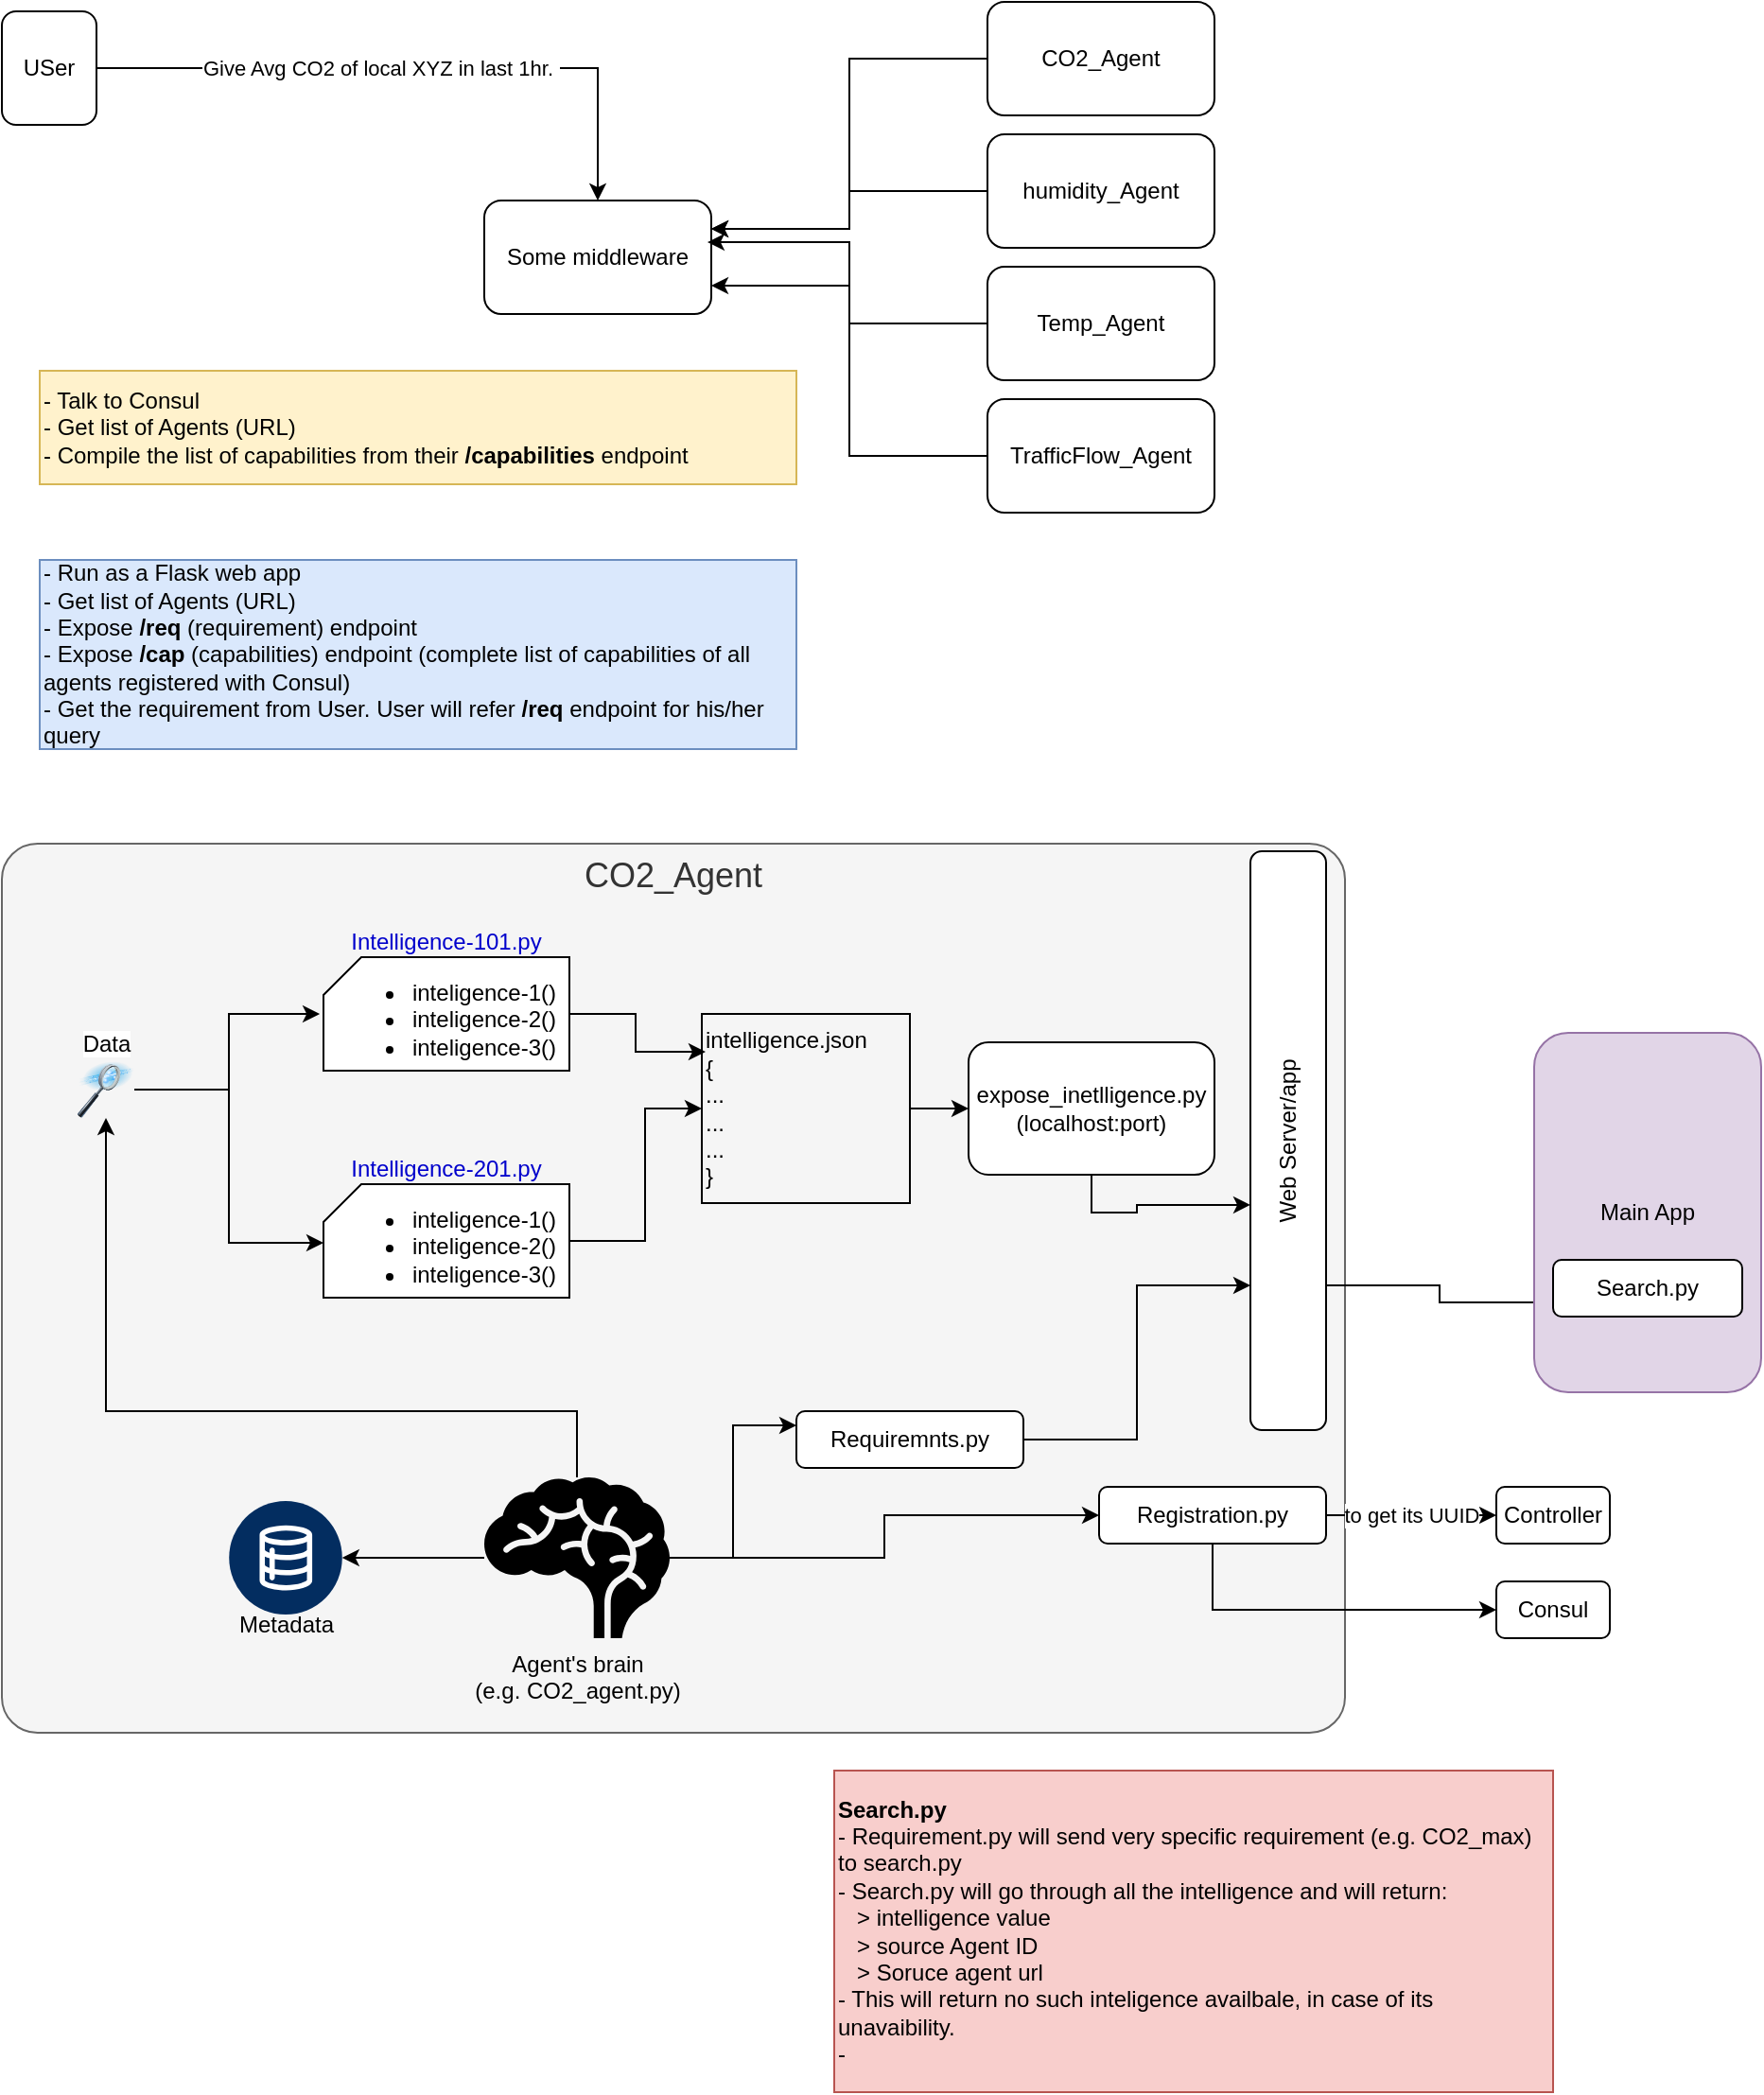 <mxfile version="26.2.2">
  <diagram name="Page-1" id="2bi3LV0N5xY3qcntG5ps">
    <mxGraphModel dx="1428" dy="841" grid="1" gridSize="10" guides="1" tooltips="1" connect="1" arrows="1" fold="1" page="1" pageScale="1" pageWidth="850" pageHeight="1100" math="0" shadow="0">
      <root>
        <mxCell id="0" />
        <mxCell id="1" parent="0" />
        <mxCell id="Mlepfucc1mYTzwGkjZDK-5" value="Give Avg CO2 of local XYZ in last 1hr.&amp;nbsp;" style="edgeStyle=orthogonalEdgeStyle;rounded=0;orthogonalLoop=1;jettySize=auto;html=1;" parent="1" source="Mlepfucc1mYTzwGkjZDK-2" target="Mlepfucc1mYTzwGkjZDK-3" edge="1">
          <mxGeometry x="-0.104" relative="1" as="geometry">
            <mxPoint as="offset" />
          </mxGeometry>
        </mxCell>
        <mxCell id="Mlepfucc1mYTzwGkjZDK-2" value="USer" style="rounded=1;whiteSpace=wrap;html=1;" parent="1" vertex="1">
          <mxGeometry x="50" y="350" width="50" height="60" as="geometry" />
        </mxCell>
        <mxCell id="Mlepfucc1mYTzwGkjZDK-3" value="Some middleware" style="rounded=1;whiteSpace=wrap;html=1;" parent="1" vertex="1">
          <mxGeometry x="305" y="450" width="120" height="60" as="geometry" />
        </mxCell>
        <mxCell id="Mlepfucc1mYTzwGkjZDK-10" style="edgeStyle=orthogonalEdgeStyle;rounded=0;orthogonalLoop=1;jettySize=auto;html=1;entryX=1;entryY=0.25;entryDx=0;entryDy=0;" parent="1" source="Mlepfucc1mYTzwGkjZDK-4" target="Mlepfucc1mYTzwGkjZDK-3" edge="1">
          <mxGeometry relative="1" as="geometry" />
        </mxCell>
        <mxCell id="Mlepfucc1mYTzwGkjZDK-4" value="CO2_Agent" style="rounded=1;whiteSpace=wrap;html=1;" parent="1" vertex="1">
          <mxGeometry x="571" y="345" width="120" height="60" as="geometry" />
        </mxCell>
        <mxCell id="Mlepfucc1mYTzwGkjZDK-11" style="edgeStyle=orthogonalEdgeStyle;rounded=0;orthogonalLoop=1;jettySize=auto;html=1;entryX=1;entryY=0.25;entryDx=0;entryDy=0;" parent="1" source="Mlepfucc1mYTzwGkjZDK-7" target="Mlepfucc1mYTzwGkjZDK-3" edge="1">
          <mxGeometry relative="1" as="geometry" />
        </mxCell>
        <mxCell id="Mlepfucc1mYTzwGkjZDK-7" value="humidity_Agent" style="rounded=1;whiteSpace=wrap;html=1;" parent="1" vertex="1">
          <mxGeometry x="571" y="415" width="120" height="60" as="geometry" />
        </mxCell>
        <mxCell id="Mlepfucc1mYTzwGkjZDK-8" value="Temp&lt;span style=&quot;background-color: transparent; color: light-dark(rgb(0, 0, 0), rgb(255, 255, 255));&quot;&gt;_Agent&lt;/span&gt;" style="rounded=1;whiteSpace=wrap;html=1;" parent="1" vertex="1">
          <mxGeometry x="571" y="485" width="120" height="60" as="geometry" />
        </mxCell>
        <mxCell id="Mlepfucc1mYTzwGkjZDK-13" style="edgeStyle=orthogonalEdgeStyle;rounded=0;orthogonalLoop=1;jettySize=auto;html=1;entryX=1;entryY=0.75;entryDx=0;entryDy=0;" parent="1" source="Mlepfucc1mYTzwGkjZDK-9" target="Mlepfucc1mYTzwGkjZDK-3" edge="1">
          <mxGeometry relative="1" as="geometry" />
        </mxCell>
        <mxCell id="Mlepfucc1mYTzwGkjZDK-9" value="TrafficFlow&lt;span style=&quot;background-color: transparent; color: light-dark(rgb(0, 0, 0), rgb(255, 255, 255));&quot;&gt;_Agent&lt;/span&gt;" style="rounded=1;whiteSpace=wrap;html=1;" parent="1" vertex="1">
          <mxGeometry x="571" y="555" width="120" height="60" as="geometry" />
        </mxCell>
        <mxCell id="Mlepfucc1mYTzwGkjZDK-12" style="edgeStyle=orthogonalEdgeStyle;rounded=0;orthogonalLoop=1;jettySize=auto;html=1;entryX=0.983;entryY=0.367;entryDx=0;entryDy=0;entryPerimeter=0;" parent="1" source="Mlepfucc1mYTzwGkjZDK-8" target="Mlepfucc1mYTzwGkjZDK-3" edge="1">
          <mxGeometry relative="1" as="geometry" />
        </mxCell>
        <mxCell id="Mlepfucc1mYTzwGkjZDK-14" value="- Talk to Consul&lt;div&gt;- Get list of Agents (URL)&lt;/div&gt;&lt;div&gt;- Compile the list of capabilities from their &lt;b&gt;/capabilities&lt;/b&gt; endpoint&lt;/div&gt;" style="text;html=1;align=left;verticalAlign=middle;whiteSpace=wrap;rounded=0;fillColor=#fff2cc;strokeColor=#d6b656;" parent="1" vertex="1">
          <mxGeometry x="70" y="540" width="400" height="60" as="geometry" />
        </mxCell>
        <mxCell id="Mlepfucc1mYTzwGkjZDK-15" value="- Run as a Flask web app&lt;div&gt;- Get list of Agents (URL)&lt;br&gt;&lt;div&gt;- Expose &lt;b&gt;/req&lt;/b&gt;&amp;nbsp;(requirement) endpoint&lt;/div&gt;&lt;div&gt;- Expose &lt;b&gt;/cap&lt;/b&gt; (capabilities) endpoint (complete list of capabilities of all agents registered with Consul)&lt;br&gt;&lt;div&gt;- Get the requirement from User. User will refer &lt;b&gt;/req&lt;/b&gt; endpoint for his/her query&lt;/div&gt;&lt;/div&gt;&lt;/div&gt;" style="text;html=1;align=left;verticalAlign=middle;whiteSpace=wrap;rounded=0;fillColor=#dae8fc;strokeColor=#6c8ebf;" parent="1" vertex="1">
          <mxGeometry x="70" y="640" width="400" height="100" as="geometry" />
        </mxCell>
        <mxCell id="vVtMvJslRY4RqWRJ2qOC-1" value="CO2_Agent" style="rounded=1;whiteSpace=wrap;html=1;verticalAlign=top;fontSize=18;fillColor=#f5f5f5;fontColor=#333333;strokeColor=#666666;arcSize=4;" parent="1" vertex="1">
          <mxGeometry x="50" y="790" width="710" height="470" as="geometry" />
        </mxCell>
        <mxCell id="vVtMvJslRY4RqWRJ2qOC-9" style="edgeStyle=orthogonalEdgeStyle;rounded=0;orthogonalLoop=1;jettySize=auto;html=1;entryX=0.018;entryY=0.2;entryDx=0;entryDy=0;entryPerimeter=0;" parent="1" source="vVtMvJslRY4RqWRJ2qOC-3" target="vVtMvJslRY4RqWRJ2qOC-19" edge="1">
          <mxGeometry relative="1" as="geometry">
            <mxPoint x="410" y="890" as="targetPoint" />
          </mxGeometry>
        </mxCell>
        <mxCell id="vVtMvJslRY4RqWRJ2qOC-3" value="Intelligence-101.py&lt;div&gt;&lt;ul style=&quot;color: rgb(0, 0, 0); text-align: left;&quot;&gt;&lt;li&gt;inteligence-1()&lt;/li&gt;&lt;li&gt;inteligence-2()&lt;/li&gt;&lt;li&gt;inteligence-3()&lt;/li&gt;&lt;/ul&gt;&lt;/div&gt;" style="shape=card;whiteSpace=wrap;html=1;size=20;verticalAlign=bottom;spacing=0;spacingBottom=-7;fontColor=#0000CC;" parent="1" vertex="1">
          <mxGeometry x="220" y="850" width="130" height="60" as="geometry" />
        </mxCell>
        <mxCell id="vVtMvJslRY4RqWRJ2qOC-15" value="Intelligence-201.py&lt;div&gt;&lt;ul style=&quot;color: rgb(0, 0, 0); text-align: left;&quot;&gt;&lt;li&gt;inteligence-1()&lt;/li&gt;&lt;li&gt;inteligence-2()&lt;/li&gt;&lt;li&gt;inteligence-3()&lt;/li&gt;&lt;/ul&gt;&lt;/div&gt;" style="shape=card;whiteSpace=wrap;html=1;size=20;verticalAlign=bottom;spacing=0;spacingBottom=-7;fontColor=#0000CC;" parent="1" vertex="1">
          <mxGeometry x="220" y="970" width="130" height="60" as="geometry" />
        </mxCell>
        <mxCell id="vVtMvJslRY4RqWRJ2qOC-16" style="edgeStyle=orthogonalEdgeStyle;rounded=0;orthogonalLoop=1;jettySize=auto;html=1;" parent="1" source="vVtMvJslRY4RqWRJ2qOC-15" target="vVtMvJslRY4RqWRJ2qOC-19" edge="1">
          <mxGeometry relative="1" as="geometry">
            <mxPoint x="410.99" y="898.01" as="targetPoint" />
            <Array as="points">
              <mxPoint x="390" y="1000" />
              <mxPoint x="390" y="930" />
            </Array>
          </mxGeometry>
        </mxCell>
        <mxCell id="vVtMvJslRY4RqWRJ2qOC-21" style="edgeStyle=orthogonalEdgeStyle;rounded=0;orthogonalLoop=1;jettySize=auto;html=1;entryX=0;entryY=0.5;entryDx=0;entryDy=0;" parent="1" source="vVtMvJslRY4RqWRJ2qOC-19" target="vVtMvJslRY4RqWRJ2qOC-20" edge="1">
          <mxGeometry relative="1" as="geometry" />
        </mxCell>
        <mxCell id="vVtMvJslRY4RqWRJ2qOC-19" value="intelligence.json&lt;div&gt;&lt;span style=&quot;text-wrap-mode: wrap;&quot;&gt;{&lt;/span&gt;&lt;div style=&quot;text-wrap-mode: wrap;&quot;&gt;...&lt;/div&gt;&lt;div style=&quot;text-wrap-mode: wrap;&quot;&gt;...&lt;/div&gt;&lt;div style=&quot;text-wrap-mode: wrap;&quot;&gt;...&lt;/div&gt;&lt;div style=&quot;text-wrap-mode: wrap;&quot;&gt;}&lt;/div&gt;&lt;/div&gt;" style="text;html=1;align=left;verticalAlign=middle;resizable=0;points=[];autosize=1;strokeColor=default;fillColor=none;" parent="1" vertex="1">
          <mxGeometry x="420" y="880" width="110" height="100" as="geometry" />
        </mxCell>
        <mxCell id="vVtMvJslRY4RqWRJ2qOC-27" style="edgeStyle=orthogonalEdgeStyle;rounded=0;orthogonalLoop=1;jettySize=auto;html=1;entryX=0;entryY=0.611;entryDx=0;entryDy=0;exitX=0.5;exitY=1;exitDx=0;exitDy=0;entryPerimeter=0;" parent="1" source="vVtMvJslRY4RqWRJ2qOC-20" target="vVtMvJslRY4RqWRJ2qOC-26" edge="1">
          <mxGeometry relative="1" as="geometry">
            <Array as="points">
              <mxPoint x="626" y="985" />
              <mxPoint x="650" y="985" />
              <mxPoint x="650" y="981" />
            </Array>
          </mxGeometry>
        </mxCell>
        <mxCell id="vVtMvJslRY4RqWRJ2qOC-20" value="expose_inetlligence.py&lt;div&gt;(localhost:port)&lt;/div&gt;" style="rounded=1;whiteSpace=wrap;html=1;" parent="1" vertex="1">
          <mxGeometry x="561" y="895" width="130" height="70" as="geometry" />
        </mxCell>
        <mxCell id="vVtMvJslRY4RqWRJ2qOC-22" value="Data" style="image;html=1;image=img/lib/clip_art/computers/Data_Filtering_128x128.png;verticalAlign=bottom;labelPosition=center;verticalLabelPosition=top;align=center;" parent="1" vertex="1">
          <mxGeometry x="90" y="905" width="30" height="30" as="geometry" />
        </mxCell>
        <mxCell id="vVtMvJslRY4RqWRJ2qOC-23" style="edgeStyle=orthogonalEdgeStyle;rounded=0;orthogonalLoop=1;jettySize=auto;html=1;entryX=-0.015;entryY=0.5;entryDx=0;entryDy=0;entryPerimeter=0;" parent="1" source="vVtMvJslRY4RqWRJ2qOC-22" target="vVtMvJslRY4RqWRJ2qOC-3" edge="1">
          <mxGeometry relative="1" as="geometry" />
        </mxCell>
        <mxCell id="vVtMvJslRY4RqWRJ2qOC-24" style="edgeStyle=orthogonalEdgeStyle;rounded=0;orthogonalLoop=1;jettySize=auto;html=1;entryX=0;entryY=0.517;entryDx=0;entryDy=0;entryPerimeter=0;" parent="1" source="vVtMvJslRY4RqWRJ2qOC-22" target="vVtMvJslRY4RqWRJ2qOC-15" edge="1">
          <mxGeometry relative="1" as="geometry" />
        </mxCell>
        <mxCell id="vVtMvJslRY4RqWRJ2qOC-25" value="Requiremnts.py" style="rounded=1;whiteSpace=wrap;html=1;" parent="1" vertex="1">
          <mxGeometry x="470" y="1090" width="120" height="30" as="geometry" />
        </mxCell>
        <mxCell id="PqnpmxmaVgLtCyjOzANq-7" style="edgeStyle=orthogonalEdgeStyle;rounded=0;orthogonalLoop=1;jettySize=auto;html=1;entryX=0;entryY=0.75;entryDx=0;entryDy=0;exitX=1;exitY=0.75;exitDx=0;exitDy=0;" edge="1" parent="1" source="vVtMvJslRY4RqWRJ2qOC-26" target="PqnpmxmaVgLtCyjOzANq-6">
          <mxGeometry relative="1" as="geometry" />
        </mxCell>
        <mxCell id="vVtMvJslRY4RqWRJ2qOC-26" value="Web Server/app" style="rounded=1;whiteSpace=wrap;html=1;horizontal=0;" parent="1" vertex="1">
          <mxGeometry x="710" y="794" width="40" height="306" as="geometry" />
        </mxCell>
        <mxCell id="vVtMvJslRY4RqWRJ2qOC-28" style="edgeStyle=orthogonalEdgeStyle;rounded=0;orthogonalLoop=1;jettySize=auto;html=1;entryX=0;entryY=0.75;entryDx=0;entryDy=0;" parent="1" source="vVtMvJslRY4RqWRJ2qOC-25" target="vVtMvJslRY4RqWRJ2qOC-26" edge="1">
          <mxGeometry relative="1" as="geometry" />
        </mxCell>
        <mxCell id="vVtMvJslRY4RqWRJ2qOC-31" value="to get its UUID" style="edgeStyle=orthogonalEdgeStyle;rounded=0;orthogonalLoop=1;jettySize=auto;html=1;entryX=0;entryY=0.5;entryDx=0;entryDy=0;" parent="1" source="vVtMvJslRY4RqWRJ2qOC-29" target="vVtMvJslRY4RqWRJ2qOC-30" edge="1">
          <mxGeometry relative="1" as="geometry" />
        </mxCell>
        <mxCell id="vVtMvJslRY4RqWRJ2qOC-33" style="edgeStyle=orthogonalEdgeStyle;rounded=0;orthogonalLoop=1;jettySize=auto;html=1;entryX=0;entryY=0.5;entryDx=0;entryDy=0;exitX=0.5;exitY=1;exitDx=0;exitDy=0;" parent="1" source="vVtMvJslRY4RqWRJ2qOC-29" target="vVtMvJslRY4RqWRJ2qOC-32" edge="1">
          <mxGeometry relative="1" as="geometry" />
        </mxCell>
        <mxCell id="vVtMvJslRY4RqWRJ2qOC-29" value="Registration.py" style="rounded=1;whiteSpace=wrap;html=1;" parent="1" vertex="1">
          <mxGeometry x="630" y="1130" width="120" height="30" as="geometry" />
        </mxCell>
        <mxCell id="vVtMvJslRY4RqWRJ2qOC-30" value="Controller" style="rounded=1;whiteSpace=wrap;html=1;" parent="1" vertex="1">
          <mxGeometry x="840" y="1130" width="60" height="30" as="geometry" />
        </mxCell>
        <mxCell id="vVtMvJslRY4RqWRJ2qOC-32" value="Consul" style="rounded=1;whiteSpace=wrap;html=1;" parent="1" vertex="1">
          <mxGeometry x="840" y="1180" width="60" height="30" as="geometry" />
        </mxCell>
        <mxCell id="vVtMvJslRY4RqWRJ2qOC-34" value="Metadata" style="verticalLabelPosition=bottom;aspect=fixed;html=1;shape=mxgraph.salesforce.data2;spacing=0;spacingBottom=50;" parent="1" vertex="1">
          <mxGeometry x="170" y="1137.5" width="60" height="60" as="geometry" />
        </mxCell>
        <mxCell id="vVtMvJslRY4RqWRJ2qOC-36" style="edgeStyle=orthogonalEdgeStyle;rounded=0;orthogonalLoop=1;jettySize=auto;html=1;entryX=0;entryY=0.25;entryDx=0;entryDy=0;" parent="1" source="vVtMvJslRY4RqWRJ2qOC-35" target="vVtMvJslRY4RqWRJ2qOC-25" edge="1">
          <mxGeometry relative="1" as="geometry" />
        </mxCell>
        <mxCell id="vVtMvJslRY4RqWRJ2qOC-37" style="edgeStyle=orthogonalEdgeStyle;rounded=0;orthogonalLoop=1;jettySize=auto;html=1;entryX=0;entryY=0.5;entryDx=0;entryDy=0;" parent="1" source="vVtMvJslRY4RqWRJ2qOC-35" target="vVtMvJslRY4RqWRJ2qOC-29" edge="1">
          <mxGeometry relative="1" as="geometry" />
        </mxCell>
        <mxCell id="vVtMvJslRY4RqWRJ2qOC-38" style="edgeStyle=orthogonalEdgeStyle;rounded=0;orthogonalLoop=1;jettySize=auto;html=1;" parent="1" source="vVtMvJslRY4RqWRJ2qOC-35" target="vVtMvJslRY4RqWRJ2qOC-34" edge="1">
          <mxGeometry relative="1" as="geometry" />
        </mxCell>
        <mxCell id="vVtMvJslRY4RqWRJ2qOC-39" style="edgeStyle=orthogonalEdgeStyle;rounded=0;orthogonalLoop=1;jettySize=auto;html=1;" parent="1" source="vVtMvJslRY4RqWRJ2qOC-35" target="vVtMvJslRY4RqWRJ2qOC-22" edge="1">
          <mxGeometry relative="1" as="geometry">
            <Array as="points">
              <mxPoint x="354" y="1090" />
              <mxPoint x="105" y="1090" />
            </Array>
          </mxGeometry>
        </mxCell>
        <mxCell id="vVtMvJslRY4RqWRJ2qOC-35" value="Agent&#39;s brain&lt;div&gt;(e.g. CO2_agent.py&lt;span style=&quot;background-color: transparent; color: light-dark(rgb(0, 0, 0), rgb(255, 255, 255));&quot;&gt;)&lt;/span&gt;&lt;/div&gt;" style="shape=mxgraph.signs.healthcare.brain;html=1;pointerEvents=1;fillColor=#000000;strokeColor=none;verticalLabelPosition=bottom;verticalAlign=top;align=center;" parent="1" vertex="1">
          <mxGeometry x="305" y="1125" width="98" height="85" as="geometry" />
        </mxCell>
        <mxCell id="PqnpmxmaVgLtCyjOzANq-4" value="&lt;b&gt;Search.py&lt;/b&gt;&lt;div&gt;- Requirement.py will send very specific requirement (e.g. CO2_max) to search.py&lt;/div&gt;&lt;div&gt;- Search.py will go through all the intelligence and will return:&lt;br&gt;&amp;nbsp; &amp;nbsp;&amp;gt; intelligence value&lt;/div&gt;&lt;div&gt;&amp;nbsp; &amp;nbsp;&amp;gt; source Agent ID&lt;/div&gt;&lt;div&gt;&amp;nbsp; &amp;nbsp;&amp;gt; Soruce agent url&lt;/div&gt;&lt;div&gt;- This will return no such inteligence availbale, in case of its unavaibility.&amp;nbsp;&lt;/div&gt;&lt;div&gt;-&amp;nbsp;&lt;/div&gt;" style="text;html=1;align=left;verticalAlign=middle;whiteSpace=wrap;rounded=0;fillColor=#f8cecc;strokeColor=#b85450;" vertex="1" parent="1">
          <mxGeometry x="490" y="1280" width="380" height="170" as="geometry" />
        </mxCell>
        <mxCell id="PqnpmxmaVgLtCyjOzANq-5" value="Main App" style="rounded=1;whiteSpace=wrap;html=1;fillColor=#e1d5e7;strokeColor=#9673a6;" vertex="1" parent="1">
          <mxGeometry x="860" y="890" width="120" height="190" as="geometry" />
        </mxCell>
        <mxCell id="PqnpmxmaVgLtCyjOzANq-6" value="Search.py" style="rounded=1;whiteSpace=wrap;html=1;" vertex="1" parent="1">
          <mxGeometry x="870" y="1010" width="100" height="30" as="geometry" />
        </mxCell>
      </root>
    </mxGraphModel>
  </diagram>
</mxfile>
